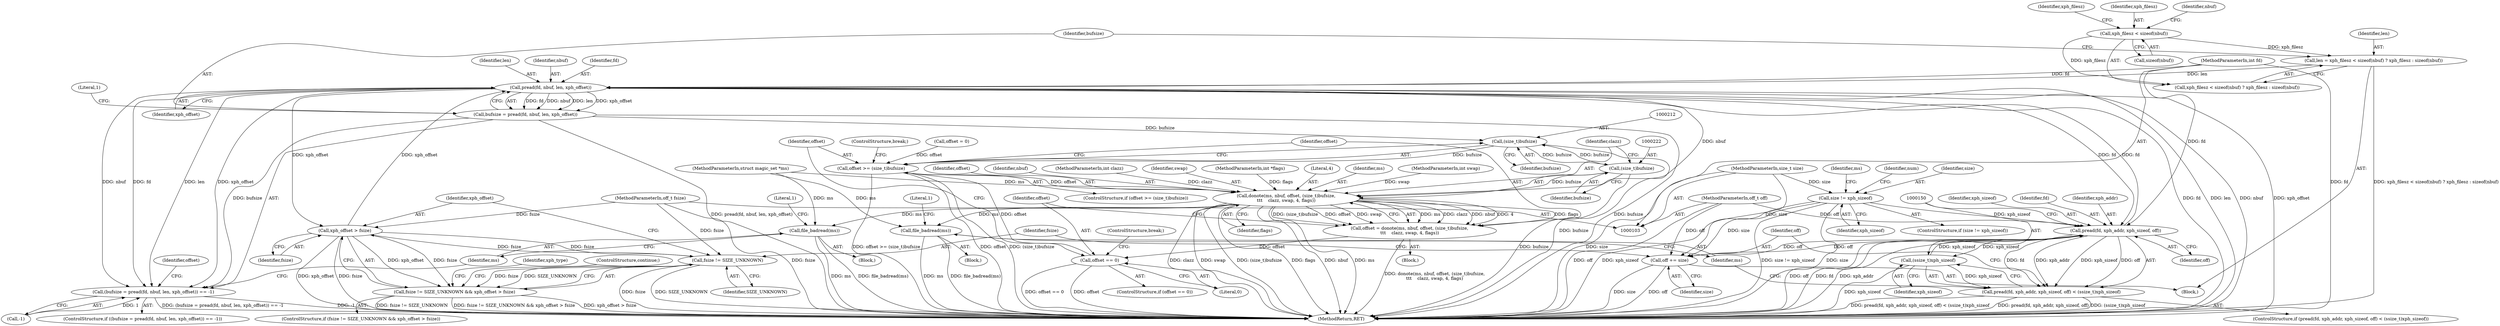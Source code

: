 digraph "0_file_ce90e05774dd77d86cfc8dfa6da57b32816841c4_3@API" {
"1000190" [label="(Call,pread(fd, nbuf, len, xph_offset))"];
"1000144" [label="(Call,pread(fd, xph_addr, xph_sizeof, off))"];
"1000190" [label="(Call,pread(fd, nbuf, len, xph_offset))"];
"1000107" [label="(MethodParameterIn,int fd)"];
"1000176" [label="(Call,len = xph_filesz < sizeof(nbuf) ? xph_filesz : sizeof(nbuf))"];
"1000179" [label="(Call,xph_filesz < sizeof(nbuf))"];
"1000166" [label="(Call,xph_offset > fsize)"];
"1000163" [label="(Call,fsize != SIZE_UNKNOWN)"];
"1000111" [label="(MethodParameterIn,off_t fsize)"];
"1000149" [label="(Call,(ssize_t)xph_sizeof)"];
"1000121" [label="(Call,size != xph_sizeof)"];
"1000110" [label="(MethodParameterIn,size_t size)"];
"1000158" [label="(Call,off += size)"];
"1000108" [label="(MethodParameterIn,off_t off)"];
"1000143" [label="(Call,pread(fd, xph_addr, xph_sizeof, off) < (ssize_t)xph_sizeof)"];
"1000162" [label="(Call,fsize != SIZE_UNKNOWN && xph_offset > fsize)"];
"1000187" [label="(Call,(bufsize = pread(fd, nbuf, len, xph_offset)) == -1)"];
"1000188" [label="(Call,bufsize = pread(fd, nbuf, len, xph_offset))"];
"1000211" [label="(Call,(size_t)bufsize)"];
"1000209" [label="(Call,offset >= (size_t)bufsize)"];
"1000217" [label="(Call,donote(ms, nbuf, offset, (size_t)bufsize,\n\t\t\t    clazz, swap, 4, flags))"];
"1000153" [label="(Call,file_badread(ms))"];
"1000198" [label="(Call,file_badread(ms))"];
"1000215" [label="(Call,offset = donote(ms, nbuf, offset, (size_t)bufsize,\n\t\t\t    clazz, swap, 4, flags))"];
"1000229" [label="(Call,offset == 0)"];
"1000221" [label="(Call,(size_t)bufsize)"];
"1000219" [label="(Identifier,nbuf)"];
"1000211" [label="(Call,(size_t)bufsize)"];
"1000202" [label="(Literal,1)"];
"1000216" [label="(Identifier,offset)"];
"1000160" [label="(Identifier,size)"];
"1000208" [label="(ControlStructure,if (offset >= (size_t)bufsize))"];
"1000105" [label="(MethodParameterIn,int clazz)"];
"1000167" [label="(Identifier,xph_offset)"];
"1000224" [label="(Identifier,clazz)"];
"1000210" [label="(Identifier,offset)"];
"1000128" [label="(Identifier,ms)"];
"1000209" [label="(Call,offset >= (size_t)bufsize)"];
"1000107" [label="(MethodParameterIn,int fd)"];
"1000177" [label="(Identifier,len)"];
"1000231" [label="(Literal,0)"];
"1000138" [label="(Identifier,num)"];
"1000225" [label="(Identifier,swap)"];
"1000112" [label="(MethodParameterIn,int *flags)"];
"1000179" [label="(Call,xph_filesz < sizeof(nbuf))"];
"1000195" [label="(Call,-1)"];
"1000148" [label="(Identifier,off)"];
"1000154" [label="(Identifier,ms)"];
"1000151" [label="(Identifier,xph_sizeof)"];
"1000193" [label="(Identifier,len)"];
"1000142" [label="(ControlStructure,if (pread(fd, xph_addr, xph_sizeof, off) < (ssize_t)xph_sizeof))"];
"1000149" [label="(Call,(ssize_t)xph_sizeof)"];
"1000235" [label="(MethodReturn,RET)"];
"1000120" [label="(ControlStructure,if (size != xph_sizeof))"];
"1000173" [label="(Identifier,xph_type)"];
"1000226" [label="(Literal,4)"];
"1000186" [label="(ControlStructure,if ((bufsize = pread(fd, nbuf, len, xph_offset)) == -1))"];
"1000176" [label="(Call,len = xph_filesz < sizeof(nbuf) ? xph_filesz : sizeof(nbuf))"];
"1000110" [label="(MethodParameterIn,size_t size)"];
"1000166" [label="(Call,xph_offset > fsize)"];
"1000123" [label="(Identifier,xph_sizeof)"];
"1000121" [label="(Call,size != xph_sizeof)"];
"1000197" [label="(Block,)"];
"1000108" [label="(MethodParameterIn,off_t off)"];
"1000194" [label="(Identifier,xph_offset)"];
"1000214" [label="(ControlStructure,break;)"];
"1000217" [label="(Call,donote(ms, nbuf, offset, (size_t)bufsize,\n\t\t\t    clazz, swap, 4, flags))"];
"1000183" [label="(Identifier,xph_filesz)"];
"1000232" [label="(ControlStructure,break;)"];
"1000111" [label="(MethodParameterIn,off_t fsize)"];
"1000158" [label="(Call,off += size)"];
"1000165" [label="(Identifier,SIZE_UNKNOWN)"];
"1000159" [label="(Identifier,off)"];
"1000162" [label="(Call,fsize != SIZE_UNKNOWN && xph_offset > fsize)"];
"1000122" [label="(Identifier,size)"];
"1000144" [label="(Call,pread(fd, xph_addr, xph_sizeof, off))"];
"1000189" [label="(Identifier,bufsize)"];
"1000147" [label="(Identifier,xph_sizeof)"];
"1000141" [label="(Block,)"];
"1000215" [label="(Call,offset = donote(ms, nbuf, offset, (size_t)bufsize,\n\t\t\t    clazz, swap, 4, flags))"];
"1000168" [label="(Identifier,fsize)"];
"1000187" [label="(Call,(bufsize = pread(fd, nbuf, len, xph_offset)) == -1)"];
"1000191" [label="(Identifier,fd)"];
"1000227" [label="(Identifier,flags)"];
"1000190" [label="(Call,pread(fd, nbuf, len, xph_offset))"];
"1000152" [label="(Block,)"];
"1000164" [label="(Identifier,fsize)"];
"1000204" [label="(Identifier,offset)"];
"1000153" [label="(Call,file_badread(ms))"];
"1000221" [label="(Call,(size_t)bufsize)"];
"1000145" [label="(Identifier,fd)"];
"1000199" [label="(Identifier,ms)"];
"1000218" [label="(Identifier,ms)"];
"1000213" [label="(Identifier,bufsize)"];
"1000170" [label="(ControlStructure,continue;)"];
"1000161" [label="(ControlStructure,if (fsize != SIZE_UNKNOWN && xph_offset > fsize))"];
"1000207" [label="(Block,)"];
"1000163" [label="(Call,fsize != SIZE_UNKNOWN)"];
"1000106" [label="(MethodParameterIn,int swap)"];
"1000203" [label="(Call,offset = 0)"];
"1000230" [label="(Identifier,offset)"];
"1000143" [label="(Call,pread(fd, xph_addr, xph_sizeof, off) < (ssize_t)xph_sizeof)"];
"1000180" [label="(Identifier,xph_filesz)"];
"1000157" [label="(Literal,1)"];
"1000104" [label="(MethodParameterIn,struct magic_set *ms)"];
"1000220" [label="(Identifier,offset)"];
"1000185" [label="(Identifier,nbuf)"];
"1000181" [label="(Call,sizeof(nbuf))"];
"1000198" [label="(Call,file_badread(ms))"];
"1000228" [label="(ControlStructure,if (offset == 0))"];
"1000192" [label="(Identifier,nbuf)"];
"1000188" [label="(Call,bufsize = pread(fd, nbuf, len, xph_offset))"];
"1000196" [label="(Literal,1)"];
"1000223" [label="(Identifier,bufsize)"];
"1000178" [label="(Call,xph_filesz < sizeof(nbuf) ? xph_filesz : sizeof(nbuf))"];
"1000146" [label="(Identifier,xph_addr)"];
"1000229" [label="(Call,offset == 0)"];
"1000190" -> "1000188"  [label="AST: "];
"1000190" -> "1000194"  [label="CFG: "];
"1000191" -> "1000190"  [label="AST: "];
"1000192" -> "1000190"  [label="AST: "];
"1000193" -> "1000190"  [label="AST: "];
"1000194" -> "1000190"  [label="AST: "];
"1000188" -> "1000190"  [label="CFG: "];
"1000190" -> "1000235"  [label="DDG: xph_offset"];
"1000190" -> "1000235"  [label="DDG: fd"];
"1000190" -> "1000235"  [label="DDG: len"];
"1000190" -> "1000235"  [label="DDG: nbuf"];
"1000190" -> "1000144"  [label="DDG: fd"];
"1000190" -> "1000166"  [label="DDG: xph_offset"];
"1000190" -> "1000187"  [label="DDG: fd"];
"1000190" -> "1000187"  [label="DDG: nbuf"];
"1000190" -> "1000187"  [label="DDG: len"];
"1000190" -> "1000187"  [label="DDG: xph_offset"];
"1000190" -> "1000188"  [label="DDG: fd"];
"1000190" -> "1000188"  [label="DDG: nbuf"];
"1000190" -> "1000188"  [label="DDG: len"];
"1000190" -> "1000188"  [label="DDG: xph_offset"];
"1000144" -> "1000190"  [label="DDG: fd"];
"1000107" -> "1000190"  [label="DDG: fd"];
"1000176" -> "1000190"  [label="DDG: len"];
"1000166" -> "1000190"  [label="DDG: xph_offset"];
"1000190" -> "1000217"  [label="DDG: nbuf"];
"1000144" -> "1000143"  [label="AST: "];
"1000144" -> "1000148"  [label="CFG: "];
"1000145" -> "1000144"  [label="AST: "];
"1000146" -> "1000144"  [label="AST: "];
"1000147" -> "1000144"  [label="AST: "];
"1000148" -> "1000144"  [label="AST: "];
"1000150" -> "1000144"  [label="CFG: "];
"1000144" -> "1000235"  [label="DDG: off"];
"1000144" -> "1000235"  [label="DDG: fd"];
"1000144" -> "1000235"  [label="DDG: xph_addr"];
"1000144" -> "1000143"  [label="DDG: fd"];
"1000144" -> "1000143"  [label="DDG: xph_addr"];
"1000144" -> "1000143"  [label="DDG: xph_sizeof"];
"1000144" -> "1000143"  [label="DDG: off"];
"1000107" -> "1000144"  [label="DDG: fd"];
"1000149" -> "1000144"  [label="DDG: xph_sizeof"];
"1000121" -> "1000144"  [label="DDG: xph_sizeof"];
"1000158" -> "1000144"  [label="DDG: off"];
"1000108" -> "1000144"  [label="DDG: off"];
"1000144" -> "1000149"  [label="DDG: xph_sizeof"];
"1000144" -> "1000158"  [label="DDG: off"];
"1000107" -> "1000103"  [label="AST: "];
"1000107" -> "1000235"  [label="DDG: fd"];
"1000176" -> "1000141"  [label="AST: "];
"1000176" -> "1000178"  [label="CFG: "];
"1000177" -> "1000176"  [label="AST: "];
"1000178" -> "1000176"  [label="AST: "];
"1000189" -> "1000176"  [label="CFG: "];
"1000176" -> "1000235"  [label="DDG: xph_filesz < sizeof(nbuf) ? xph_filesz : sizeof(nbuf)"];
"1000179" -> "1000176"  [label="DDG: xph_filesz"];
"1000179" -> "1000178"  [label="AST: "];
"1000179" -> "1000181"  [label="CFG: "];
"1000180" -> "1000179"  [label="AST: "];
"1000181" -> "1000179"  [label="AST: "];
"1000183" -> "1000179"  [label="CFG: "];
"1000185" -> "1000179"  [label="CFG: "];
"1000179" -> "1000178"  [label="DDG: xph_filesz"];
"1000166" -> "1000162"  [label="AST: "];
"1000166" -> "1000168"  [label="CFG: "];
"1000167" -> "1000166"  [label="AST: "];
"1000168" -> "1000166"  [label="AST: "];
"1000162" -> "1000166"  [label="CFG: "];
"1000166" -> "1000235"  [label="DDG: fsize"];
"1000166" -> "1000235"  [label="DDG: xph_offset"];
"1000166" -> "1000163"  [label="DDG: fsize"];
"1000166" -> "1000162"  [label="DDG: xph_offset"];
"1000166" -> "1000162"  [label="DDG: fsize"];
"1000163" -> "1000166"  [label="DDG: fsize"];
"1000111" -> "1000166"  [label="DDG: fsize"];
"1000163" -> "1000162"  [label="AST: "];
"1000163" -> "1000165"  [label="CFG: "];
"1000164" -> "1000163"  [label="AST: "];
"1000165" -> "1000163"  [label="AST: "];
"1000167" -> "1000163"  [label="CFG: "];
"1000162" -> "1000163"  [label="CFG: "];
"1000163" -> "1000235"  [label="DDG: fsize"];
"1000163" -> "1000235"  [label="DDG: SIZE_UNKNOWN"];
"1000163" -> "1000162"  [label="DDG: fsize"];
"1000163" -> "1000162"  [label="DDG: SIZE_UNKNOWN"];
"1000111" -> "1000163"  [label="DDG: fsize"];
"1000111" -> "1000103"  [label="AST: "];
"1000111" -> "1000235"  [label="DDG: fsize"];
"1000149" -> "1000143"  [label="AST: "];
"1000149" -> "1000151"  [label="CFG: "];
"1000150" -> "1000149"  [label="AST: "];
"1000151" -> "1000149"  [label="AST: "];
"1000143" -> "1000149"  [label="CFG: "];
"1000149" -> "1000235"  [label="DDG: xph_sizeof"];
"1000149" -> "1000143"  [label="DDG: xph_sizeof"];
"1000121" -> "1000120"  [label="AST: "];
"1000121" -> "1000123"  [label="CFG: "];
"1000122" -> "1000121"  [label="AST: "];
"1000123" -> "1000121"  [label="AST: "];
"1000128" -> "1000121"  [label="CFG: "];
"1000138" -> "1000121"  [label="CFG: "];
"1000121" -> "1000235"  [label="DDG: xph_sizeof"];
"1000121" -> "1000235"  [label="DDG: size != xph_sizeof"];
"1000121" -> "1000235"  [label="DDG: size"];
"1000110" -> "1000121"  [label="DDG: size"];
"1000121" -> "1000158"  [label="DDG: size"];
"1000110" -> "1000103"  [label="AST: "];
"1000110" -> "1000235"  [label="DDG: size"];
"1000110" -> "1000158"  [label="DDG: size"];
"1000158" -> "1000141"  [label="AST: "];
"1000158" -> "1000160"  [label="CFG: "];
"1000159" -> "1000158"  [label="AST: "];
"1000160" -> "1000158"  [label="AST: "];
"1000164" -> "1000158"  [label="CFG: "];
"1000158" -> "1000235"  [label="DDG: off"];
"1000158" -> "1000235"  [label="DDG: size"];
"1000108" -> "1000158"  [label="DDG: off"];
"1000108" -> "1000103"  [label="AST: "];
"1000108" -> "1000235"  [label="DDG: off"];
"1000143" -> "1000142"  [label="AST: "];
"1000154" -> "1000143"  [label="CFG: "];
"1000159" -> "1000143"  [label="CFG: "];
"1000143" -> "1000235"  [label="DDG: pread(fd, xph_addr, xph_sizeof, off)"];
"1000143" -> "1000235"  [label="DDG: (ssize_t)xph_sizeof"];
"1000143" -> "1000235"  [label="DDG: pread(fd, xph_addr, xph_sizeof, off) < (ssize_t)xph_sizeof"];
"1000162" -> "1000161"  [label="AST: "];
"1000170" -> "1000162"  [label="CFG: "];
"1000173" -> "1000162"  [label="CFG: "];
"1000162" -> "1000235"  [label="DDG: xph_offset > fsize"];
"1000162" -> "1000235"  [label="DDG: fsize != SIZE_UNKNOWN"];
"1000162" -> "1000235"  [label="DDG: fsize != SIZE_UNKNOWN && xph_offset > fsize"];
"1000187" -> "1000186"  [label="AST: "];
"1000187" -> "1000195"  [label="CFG: "];
"1000188" -> "1000187"  [label="AST: "];
"1000195" -> "1000187"  [label="AST: "];
"1000199" -> "1000187"  [label="CFG: "];
"1000204" -> "1000187"  [label="CFG: "];
"1000187" -> "1000235"  [label="DDG: (bufsize = pread(fd, nbuf, len, xph_offset)) == -1"];
"1000187" -> "1000235"  [label="DDG: -1"];
"1000188" -> "1000187"  [label="DDG: bufsize"];
"1000195" -> "1000187"  [label="DDG: 1"];
"1000189" -> "1000188"  [label="AST: "];
"1000196" -> "1000188"  [label="CFG: "];
"1000188" -> "1000235"  [label="DDG: pread(fd, nbuf, len, xph_offset)"];
"1000188" -> "1000235"  [label="DDG: bufsize"];
"1000188" -> "1000211"  [label="DDG: bufsize"];
"1000211" -> "1000209"  [label="AST: "];
"1000211" -> "1000213"  [label="CFG: "];
"1000212" -> "1000211"  [label="AST: "];
"1000213" -> "1000211"  [label="AST: "];
"1000209" -> "1000211"  [label="CFG: "];
"1000211" -> "1000235"  [label="DDG: bufsize"];
"1000211" -> "1000209"  [label="DDG: bufsize"];
"1000221" -> "1000211"  [label="DDG: bufsize"];
"1000211" -> "1000221"  [label="DDG: bufsize"];
"1000209" -> "1000208"  [label="AST: "];
"1000210" -> "1000209"  [label="AST: "];
"1000214" -> "1000209"  [label="CFG: "];
"1000216" -> "1000209"  [label="CFG: "];
"1000209" -> "1000235"  [label="DDG: offset >= (size_t)bufsize"];
"1000209" -> "1000235"  [label="DDG: offset"];
"1000209" -> "1000235"  [label="DDG: (size_t)bufsize"];
"1000229" -> "1000209"  [label="DDG: offset"];
"1000203" -> "1000209"  [label="DDG: offset"];
"1000209" -> "1000217"  [label="DDG: offset"];
"1000217" -> "1000215"  [label="AST: "];
"1000217" -> "1000227"  [label="CFG: "];
"1000218" -> "1000217"  [label="AST: "];
"1000219" -> "1000217"  [label="AST: "];
"1000220" -> "1000217"  [label="AST: "];
"1000221" -> "1000217"  [label="AST: "];
"1000224" -> "1000217"  [label="AST: "];
"1000225" -> "1000217"  [label="AST: "];
"1000226" -> "1000217"  [label="AST: "];
"1000227" -> "1000217"  [label="AST: "];
"1000215" -> "1000217"  [label="CFG: "];
"1000217" -> "1000235"  [label="DDG: swap"];
"1000217" -> "1000235"  [label="DDG: (size_t)bufsize"];
"1000217" -> "1000235"  [label="DDG: flags"];
"1000217" -> "1000235"  [label="DDG: nbuf"];
"1000217" -> "1000235"  [label="DDG: ms"];
"1000217" -> "1000235"  [label="DDG: clazz"];
"1000217" -> "1000153"  [label="DDG: ms"];
"1000217" -> "1000198"  [label="DDG: ms"];
"1000217" -> "1000215"  [label="DDG: ms"];
"1000217" -> "1000215"  [label="DDG: clazz"];
"1000217" -> "1000215"  [label="DDG: nbuf"];
"1000217" -> "1000215"  [label="DDG: 4"];
"1000217" -> "1000215"  [label="DDG: flags"];
"1000217" -> "1000215"  [label="DDG: (size_t)bufsize"];
"1000217" -> "1000215"  [label="DDG: offset"];
"1000217" -> "1000215"  [label="DDG: swap"];
"1000104" -> "1000217"  [label="DDG: ms"];
"1000221" -> "1000217"  [label="DDG: bufsize"];
"1000105" -> "1000217"  [label="DDG: clazz"];
"1000106" -> "1000217"  [label="DDG: swap"];
"1000112" -> "1000217"  [label="DDG: flags"];
"1000153" -> "1000152"  [label="AST: "];
"1000153" -> "1000154"  [label="CFG: "];
"1000154" -> "1000153"  [label="AST: "];
"1000157" -> "1000153"  [label="CFG: "];
"1000153" -> "1000235"  [label="DDG: ms"];
"1000153" -> "1000235"  [label="DDG: file_badread(ms)"];
"1000104" -> "1000153"  [label="DDG: ms"];
"1000198" -> "1000197"  [label="AST: "];
"1000198" -> "1000199"  [label="CFG: "];
"1000199" -> "1000198"  [label="AST: "];
"1000202" -> "1000198"  [label="CFG: "];
"1000198" -> "1000235"  [label="DDG: ms"];
"1000198" -> "1000235"  [label="DDG: file_badread(ms)"];
"1000104" -> "1000198"  [label="DDG: ms"];
"1000215" -> "1000207"  [label="AST: "];
"1000216" -> "1000215"  [label="AST: "];
"1000230" -> "1000215"  [label="CFG: "];
"1000215" -> "1000235"  [label="DDG: donote(ms, nbuf, offset, (size_t)bufsize,\n\t\t\t    clazz, swap, 4, flags)"];
"1000215" -> "1000229"  [label="DDG: offset"];
"1000229" -> "1000228"  [label="AST: "];
"1000229" -> "1000231"  [label="CFG: "];
"1000230" -> "1000229"  [label="AST: "];
"1000231" -> "1000229"  [label="AST: "];
"1000210" -> "1000229"  [label="CFG: "];
"1000232" -> "1000229"  [label="CFG: "];
"1000229" -> "1000235"  [label="DDG: offset == 0"];
"1000229" -> "1000235"  [label="DDG: offset"];
"1000221" -> "1000223"  [label="CFG: "];
"1000222" -> "1000221"  [label="AST: "];
"1000223" -> "1000221"  [label="AST: "];
"1000224" -> "1000221"  [label="CFG: "];
"1000221" -> "1000235"  [label="DDG: bufsize"];
}
